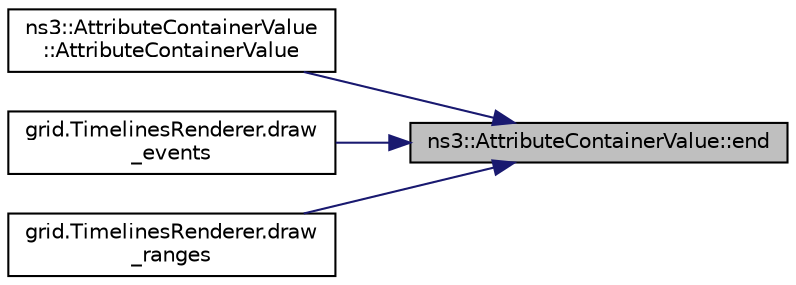 digraph "ns3::AttributeContainerValue::end"
{
 // LATEX_PDF_SIZE
  edge [fontname="Helvetica",fontsize="10",labelfontname="Helvetica",labelfontsize="10"];
  node [fontname="Helvetica",fontsize="10",shape=record];
  rankdir="RL";
  Node1 [label="ns3::AttributeContainerValue::end",height=0.2,width=0.4,color="black", fillcolor="grey75", style="filled", fontcolor="black",tooltip="STL-style end of container."];
  Node1 -> Node2 [dir="back",color="midnightblue",fontsize="10",style="solid",fontname="Helvetica"];
  Node2 [label="ns3::AttributeContainerValue\l::AttributeContainerValue",height=0.2,width=0.4,color="black", fillcolor="white", style="filled",URL="$classns3_1_1_attribute_container_value.html#ad3d2adfe5c7b45e1dd07d41246e46fba",tooltip="Construct from iterators."];
  Node1 -> Node3 [dir="back",color="midnightblue",fontsize="10",style="solid",fontname="Helvetica"];
  Node3 [label="grid.TimelinesRenderer.draw\l_events",height=0.2,width=0.4,color="black", fillcolor="white", style="filled",URL="$classgrid_1_1_timelines_renderer.html#ac4bceb3a9d047192503cd73384a3a07c",tooltip="Draw Event."];
  Node1 -> Node4 [dir="back",color="midnightblue",fontsize="10",style="solid",fontname="Helvetica"];
  Node4 [label="grid.TimelinesRenderer.draw\l_ranges",height=0.2,width=0.4,color="black", fillcolor="white", style="filled",URL="$classgrid_1_1_timelines_renderer.html#ae24fa29cf410de50d57941dc4d8f85f1",tooltip="Draw Ranges."];
}
